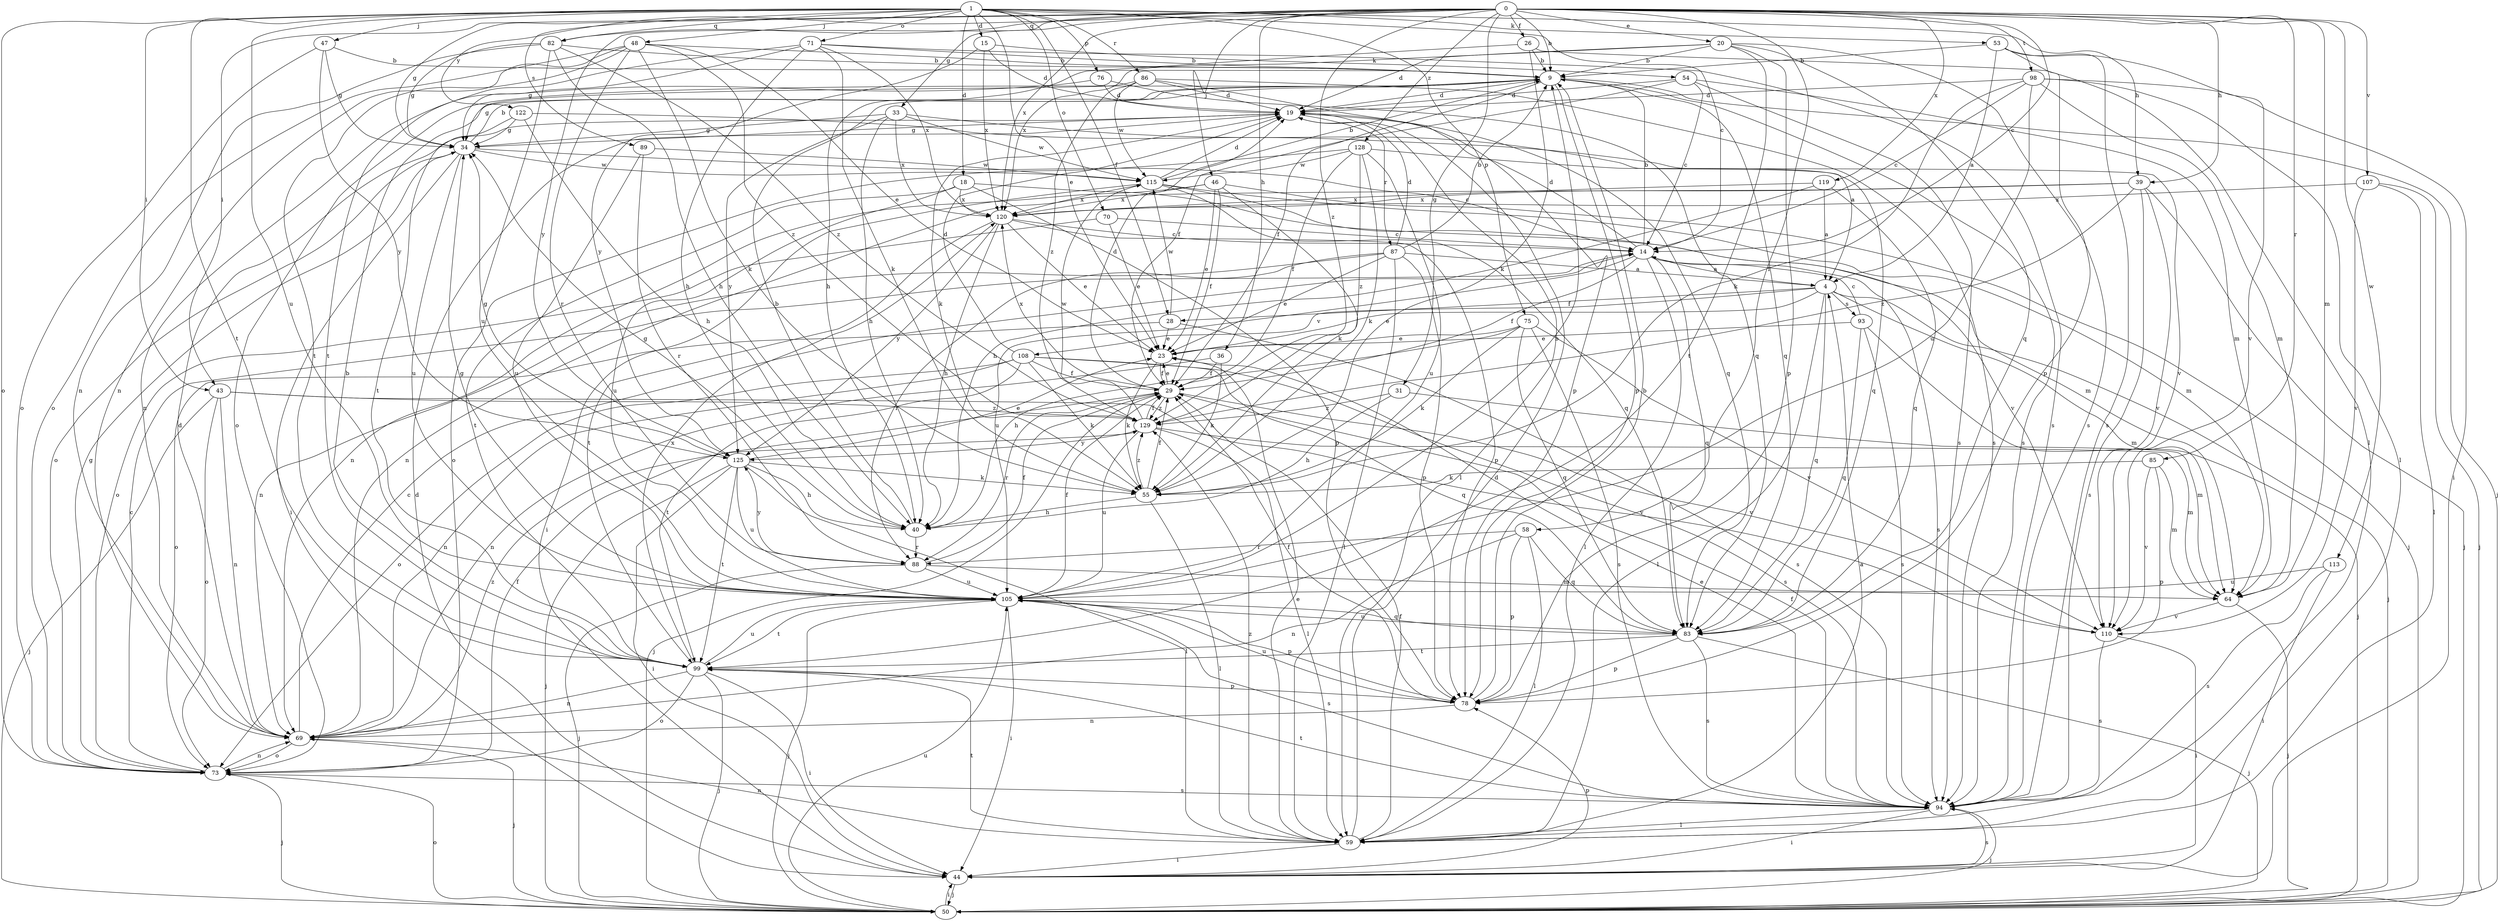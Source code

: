 strict digraph  {
0;
1;
4;
9;
14;
15;
18;
19;
20;
23;
26;
28;
29;
31;
33;
34;
36;
39;
40;
43;
44;
46;
47;
48;
50;
53;
54;
55;
58;
59;
64;
69;
70;
71;
73;
75;
76;
78;
82;
83;
85;
86;
87;
88;
89;
93;
94;
98;
99;
105;
107;
108;
110;
113;
115;
119;
120;
122;
125;
128;
129;
0 -> 9  [label=b];
0 -> 14  [label=c];
0 -> 20  [label=e];
0 -> 26  [label=f];
0 -> 31  [label=g];
0 -> 33  [label=g];
0 -> 34  [label=g];
0 -> 36  [label=h];
0 -> 39  [label=h];
0 -> 43  [label=i];
0 -> 46  [label=j];
0 -> 58  [label=l];
0 -> 64  [label=m];
0 -> 82  [label=q];
0 -> 85  [label=r];
0 -> 98  [label=t];
0 -> 107  [label=v];
0 -> 113  [label=w];
0 -> 119  [label=x];
0 -> 120  [label=x];
0 -> 122  [label=y];
0 -> 125  [label=y];
0 -> 128  [label=z];
0 -> 129  [label=z];
1 -> 14  [label=c];
1 -> 15  [label=d];
1 -> 18  [label=d];
1 -> 23  [label=e];
1 -> 28  [label=f];
1 -> 39  [label=h];
1 -> 43  [label=i];
1 -> 47  [label=j];
1 -> 48  [label=j];
1 -> 53  [label=k];
1 -> 70  [label=o];
1 -> 71  [label=o];
1 -> 73  [label=o];
1 -> 75  [label=p];
1 -> 76  [label=p];
1 -> 82  [label=q];
1 -> 86  [label=r];
1 -> 89  [label=s];
1 -> 99  [label=t];
1 -> 105  [label=u];
4 -> 23  [label=e];
4 -> 28  [label=f];
4 -> 50  [label=j];
4 -> 59  [label=l];
4 -> 64  [label=m];
4 -> 83  [label=q];
4 -> 93  [label=s];
4 -> 108  [label=v];
9 -> 19  [label=d];
9 -> 29  [label=f];
9 -> 50  [label=j];
9 -> 73  [label=o];
9 -> 78  [label=p];
9 -> 83  [label=q];
9 -> 94  [label=s];
14 -> 4  [label=a];
14 -> 9  [label=b];
14 -> 19  [label=d];
14 -> 29  [label=f];
14 -> 59  [label=l];
14 -> 83  [label=q];
14 -> 94  [label=s];
14 -> 105  [label=u];
15 -> 19  [label=d];
15 -> 54  [label=k];
15 -> 120  [label=x];
15 -> 125  [label=y];
18 -> 64  [label=m];
18 -> 78  [label=p];
18 -> 99  [label=t];
18 -> 105  [label=u];
18 -> 120  [label=x];
19 -> 34  [label=g];
19 -> 55  [label=k];
19 -> 59  [label=l];
19 -> 83  [label=q];
19 -> 87  [label=r];
20 -> 9  [label=b];
20 -> 19  [label=d];
20 -> 78  [label=p];
20 -> 83  [label=q];
20 -> 94  [label=s];
20 -> 99  [label=t];
20 -> 120  [label=x];
23 -> 29  [label=f];
23 -> 55  [label=k];
26 -> 9  [label=b];
26 -> 40  [label=h];
26 -> 55  [label=k];
26 -> 59  [label=l];
28 -> 23  [label=e];
28 -> 73  [label=o];
28 -> 94  [label=s];
28 -> 115  [label=w];
29 -> 19  [label=d];
29 -> 23  [label=e];
29 -> 50  [label=j];
29 -> 88  [label=r];
29 -> 110  [label=v];
29 -> 120  [label=x];
29 -> 129  [label=z];
31 -> 40  [label=h];
31 -> 64  [label=m];
31 -> 129  [label=z];
33 -> 4  [label=a];
33 -> 34  [label=g];
33 -> 40  [label=h];
33 -> 115  [label=w];
33 -> 120  [label=x];
33 -> 125  [label=y];
34 -> 9  [label=b];
34 -> 14  [label=c];
34 -> 44  [label=i];
34 -> 73  [label=o];
34 -> 105  [label=u];
34 -> 115  [label=w];
36 -> 29  [label=f];
36 -> 55  [label=k];
36 -> 69  [label=n];
39 -> 50  [label=j];
39 -> 69  [label=n];
39 -> 94  [label=s];
39 -> 110  [label=v];
39 -> 120  [label=x];
39 -> 129  [label=z];
40 -> 9  [label=b];
40 -> 34  [label=g];
40 -> 88  [label=r];
43 -> 50  [label=j];
43 -> 69  [label=n];
43 -> 73  [label=o];
43 -> 110  [label=v];
43 -> 129  [label=z];
44 -> 19  [label=d];
44 -> 50  [label=j];
44 -> 78  [label=p];
44 -> 94  [label=s];
46 -> 23  [label=e];
46 -> 29  [label=f];
46 -> 50  [label=j];
46 -> 55  [label=k];
46 -> 69  [label=n];
46 -> 120  [label=x];
47 -> 9  [label=b];
47 -> 34  [label=g];
47 -> 73  [label=o];
47 -> 125  [label=y];
48 -> 9  [label=b];
48 -> 23  [label=e];
48 -> 55  [label=k];
48 -> 69  [label=n];
48 -> 73  [label=o];
48 -> 88  [label=r];
48 -> 99  [label=t];
48 -> 129  [label=z];
50 -> 44  [label=i];
50 -> 73  [label=o];
50 -> 105  [label=u];
53 -> 4  [label=a];
53 -> 9  [label=b];
53 -> 78  [label=p];
53 -> 94  [label=s];
53 -> 110  [label=v];
54 -> 14  [label=c];
54 -> 19  [label=d];
54 -> 29  [label=f];
54 -> 64  [label=m];
54 -> 94  [label=s];
55 -> 29  [label=f];
55 -> 40  [label=h];
55 -> 59  [label=l];
55 -> 129  [label=z];
58 -> 59  [label=l];
58 -> 69  [label=n];
58 -> 78  [label=p];
58 -> 83  [label=q];
58 -> 88  [label=r];
59 -> 4  [label=a];
59 -> 19  [label=d];
59 -> 23  [label=e];
59 -> 29  [label=f];
59 -> 44  [label=i];
59 -> 69  [label=n];
59 -> 99  [label=t];
59 -> 129  [label=z];
64 -> 50  [label=j];
64 -> 110  [label=v];
69 -> 14  [label=c];
69 -> 19  [label=d];
69 -> 50  [label=j];
69 -> 73  [label=o];
69 -> 129  [label=z];
70 -> 14  [label=c];
70 -> 23  [label=e];
70 -> 73  [label=o];
71 -> 9  [label=b];
71 -> 34  [label=g];
71 -> 40  [label=h];
71 -> 55  [label=k];
71 -> 94  [label=s];
71 -> 99  [label=t];
71 -> 120  [label=x];
73 -> 14  [label=c];
73 -> 29  [label=f];
73 -> 34  [label=g];
73 -> 50  [label=j];
73 -> 69  [label=n];
73 -> 94  [label=s];
75 -> 23  [label=e];
75 -> 40  [label=h];
75 -> 55  [label=k];
75 -> 83  [label=q];
75 -> 94  [label=s];
75 -> 110  [label=v];
76 -> 19  [label=d];
76 -> 69  [label=n];
76 -> 83  [label=q];
78 -> 9  [label=b];
78 -> 29  [label=f];
78 -> 69  [label=n];
78 -> 105  [label=u];
82 -> 9  [label=b];
82 -> 34  [label=g];
82 -> 40  [label=h];
82 -> 69  [label=n];
82 -> 105  [label=u];
82 -> 129  [label=z];
83 -> 50  [label=j];
83 -> 78  [label=p];
83 -> 94  [label=s];
83 -> 99  [label=t];
83 -> 105  [label=u];
85 -> 55  [label=k];
85 -> 64  [label=m];
85 -> 78  [label=p];
85 -> 110  [label=v];
86 -> 19  [label=d];
86 -> 34  [label=g];
86 -> 78  [label=p];
86 -> 94  [label=s];
86 -> 115  [label=w];
86 -> 129  [label=z];
87 -> 4  [label=a];
87 -> 9  [label=b];
87 -> 19  [label=d];
87 -> 23  [label=e];
87 -> 59  [label=l];
87 -> 69  [label=n];
87 -> 78  [label=p];
87 -> 88  [label=r];
88 -> 29  [label=f];
88 -> 50  [label=j];
88 -> 64  [label=m];
88 -> 105  [label=u];
88 -> 125  [label=y];
89 -> 88  [label=r];
89 -> 105  [label=u];
89 -> 115  [label=w];
93 -> 14  [label=c];
93 -> 23  [label=e];
93 -> 50  [label=j];
93 -> 83  [label=q];
93 -> 94  [label=s];
94 -> 23  [label=e];
94 -> 29  [label=f];
94 -> 44  [label=i];
94 -> 50  [label=j];
94 -> 59  [label=l];
94 -> 99  [label=t];
98 -> 14  [label=c];
98 -> 19  [label=d];
98 -> 44  [label=i];
98 -> 55  [label=k];
98 -> 59  [label=l];
98 -> 64  [label=m];
98 -> 105  [label=u];
99 -> 9  [label=b];
99 -> 44  [label=i];
99 -> 50  [label=j];
99 -> 69  [label=n];
99 -> 73  [label=o];
99 -> 78  [label=p];
99 -> 105  [label=u];
99 -> 120  [label=x];
105 -> 9  [label=b];
105 -> 29  [label=f];
105 -> 34  [label=g];
105 -> 44  [label=i];
105 -> 50  [label=j];
105 -> 78  [label=p];
105 -> 83  [label=q];
105 -> 94  [label=s];
105 -> 99  [label=t];
107 -> 50  [label=j];
107 -> 59  [label=l];
107 -> 110  [label=v];
107 -> 120  [label=x];
108 -> 19  [label=d];
108 -> 29  [label=f];
108 -> 55  [label=k];
108 -> 69  [label=n];
108 -> 73  [label=o];
108 -> 83  [label=q];
108 -> 94  [label=s];
108 -> 99  [label=t];
110 -> 44  [label=i];
110 -> 94  [label=s];
113 -> 44  [label=i];
113 -> 94  [label=s];
113 -> 105  [label=u];
115 -> 9  [label=b];
115 -> 19  [label=d];
115 -> 44  [label=i];
115 -> 64  [label=m];
115 -> 83  [label=q];
115 -> 110  [label=v];
115 -> 120  [label=x];
119 -> 4  [label=a];
119 -> 40  [label=h];
119 -> 83  [label=q];
119 -> 120  [label=x];
120 -> 14  [label=c];
120 -> 23  [label=e];
120 -> 40  [label=h];
120 -> 78  [label=p];
120 -> 99  [label=t];
120 -> 125  [label=y];
122 -> 34  [label=g];
122 -> 40  [label=h];
122 -> 99  [label=t];
122 -> 110  [label=v];
125 -> 23  [label=e];
125 -> 34  [label=g];
125 -> 40  [label=h];
125 -> 44  [label=i];
125 -> 50  [label=j];
125 -> 55  [label=k];
125 -> 59  [label=l];
125 -> 99  [label=t];
125 -> 105  [label=u];
128 -> 29  [label=f];
128 -> 55  [label=k];
128 -> 73  [label=o];
128 -> 83  [label=q];
128 -> 105  [label=u];
128 -> 115  [label=w];
128 -> 129  [label=z];
129 -> 29  [label=f];
129 -> 59  [label=l];
129 -> 64  [label=m];
129 -> 105  [label=u];
129 -> 115  [label=w];
129 -> 125  [label=y];
}
